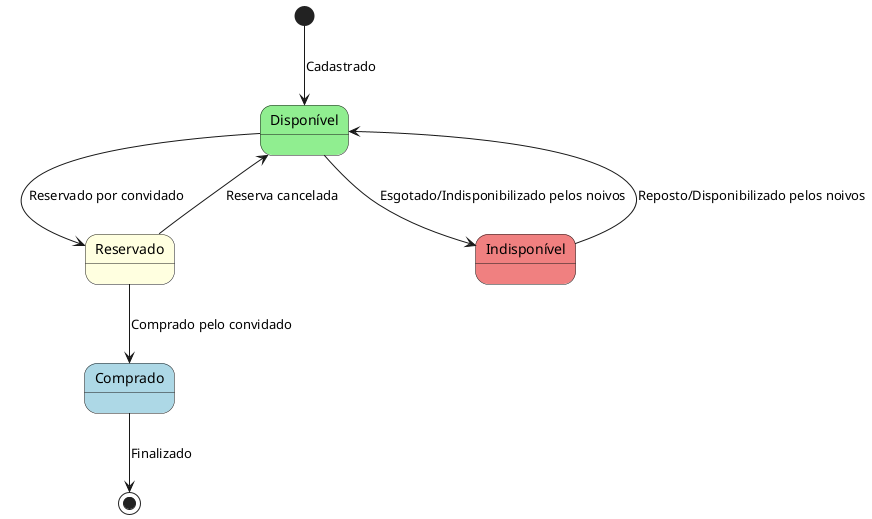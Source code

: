 @startuml
hide empty description

state Disponível #LightGreen {
}

state Reservado #LightYellow {
}

state Comprado #LightBlue {
}

state Indisponível #LightCoral {
}

[*] --> Disponível : Cadastrado

Disponível --> Reservado : Reservado por convidado
Reservado --> Comprado : Comprado pelo convidado
Reservado --> Disponível : Reserva cancelada
Comprado --> [*] : Finalizado
Disponível --> Indisponível : Esgotado/Indisponibilizado pelos noivos
Indisponível --> Disponível : Reposto/Disponibilizado pelos noivos

@enduml